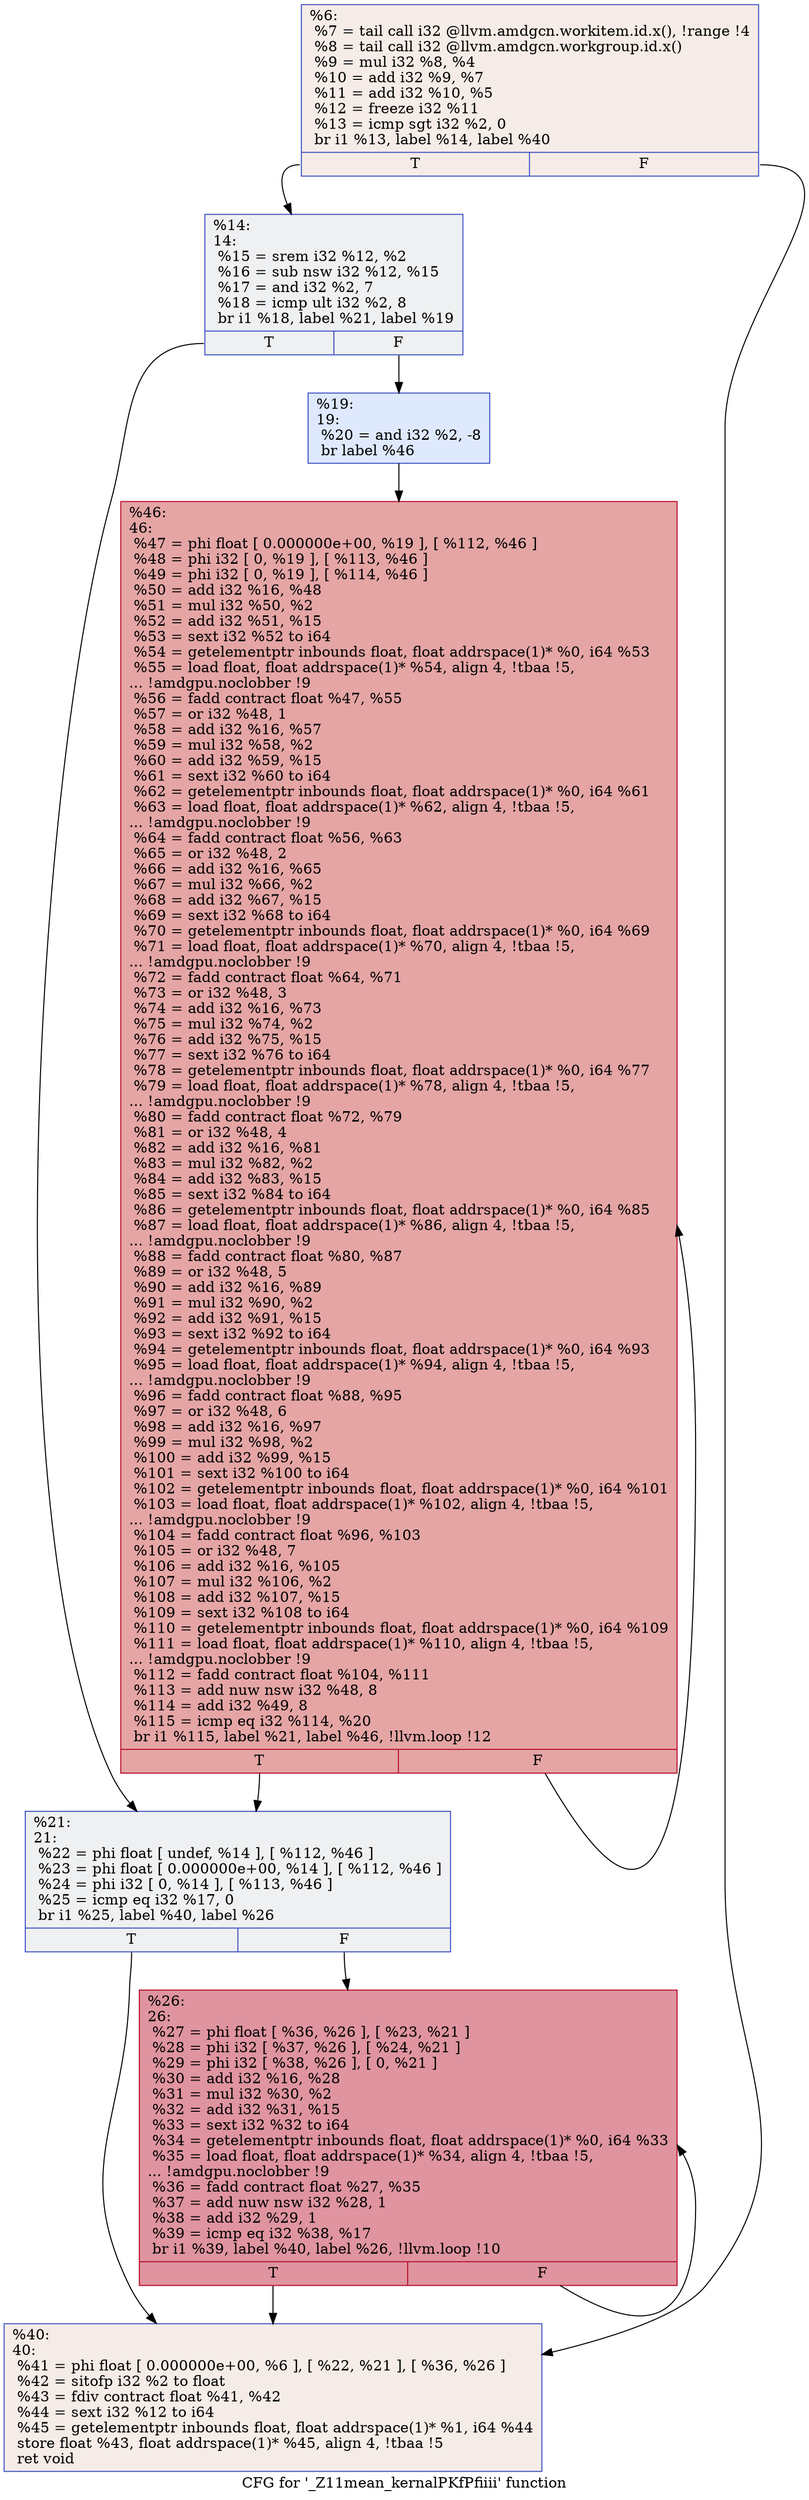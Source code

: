 digraph "CFG for '_Z11mean_kernalPKfPfiiii' function" {
	label="CFG for '_Z11mean_kernalPKfPfiiii' function";

	Node0x582ff30 [shape=record,color="#3d50c3ff", style=filled, fillcolor="#ead5c970",label="{%6:\l  %7 = tail call i32 @llvm.amdgcn.workitem.id.x(), !range !4\l  %8 = tail call i32 @llvm.amdgcn.workgroup.id.x()\l  %9 = mul i32 %8, %4\l  %10 = add i32 %9, %7\l  %11 = add i32 %10, %5\l  %12 = freeze i32 %11\l  %13 = icmp sgt i32 %2, 0\l  br i1 %13, label %14, label %40\l|{<s0>T|<s1>F}}"];
	Node0x582ff30:s0 -> Node0x582f160;
	Node0x582ff30:s1 -> Node0x5831800;
	Node0x582f160 [shape=record,color="#3d50c3ff", style=filled, fillcolor="#d9dce170",label="{%14:\l14:                                               \l  %15 = srem i32 %12, %2\l  %16 = sub nsw i32 %12, %15\l  %17 = and i32 %2, 7\l  %18 = icmp ult i32 %2, 8\l  br i1 %18, label %21, label %19\l|{<s0>T|<s1>F}}"];
	Node0x582f160:s0 -> Node0x5831c90;
	Node0x582f160:s1 -> Node0x5831ce0;
	Node0x5831ce0 [shape=record,color="#3d50c3ff", style=filled, fillcolor="#b5cdfa70",label="{%19:\l19:                                               \l  %20 = and i32 %2, -8\l  br label %46\l}"];
	Node0x5831ce0 -> Node0x5831eb0;
	Node0x5831c90 [shape=record,color="#3d50c3ff", style=filled, fillcolor="#d9dce170",label="{%21:\l21:                                               \l  %22 = phi float [ undef, %14 ], [ %112, %46 ]\l  %23 = phi float [ 0.000000e+00, %14 ], [ %112, %46 ]\l  %24 = phi i32 [ 0, %14 ], [ %113, %46 ]\l  %25 = icmp eq i32 %17, 0\l  br i1 %25, label %40, label %26\l|{<s0>T|<s1>F}}"];
	Node0x5831c90:s0 -> Node0x5831800;
	Node0x5831c90:s1 -> Node0x5833120;
	Node0x5833120 [shape=record,color="#b70d28ff", style=filled, fillcolor="#b70d2870",label="{%26:\l26:                                               \l  %27 = phi float [ %36, %26 ], [ %23, %21 ]\l  %28 = phi i32 [ %37, %26 ], [ %24, %21 ]\l  %29 = phi i32 [ %38, %26 ], [ 0, %21 ]\l  %30 = add i32 %16, %28\l  %31 = mul i32 %30, %2\l  %32 = add i32 %31, %15\l  %33 = sext i32 %32 to i64\l  %34 = getelementptr inbounds float, float addrspace(1)* %0, i64 %33\l  %35 = load float, float addrspace(1)* %34, align 4, !tbaa !5,\l... !amdgpu.noclobber !9\l  %36 = fadd contract float %27, %35\l  %37 = add nuw nsw i32 %28, 1\l  %38 = add i32 %29, 1\l  %39 = icmp eq i32 %38, %17\l  br i1 %39, label %40, label %26, !llvm.loop !10\l|{<s0>T|<s1>F}}"];
	Node0x5833120:s0 -> Node0x5831800;
	Node0x5833120:s1 -> Node0x5833120;
	Node0x5831800 [shape=record,color="#3d50c3ff", style=filled, fillcolor="#ead5c970",label="{%40:\l40:                                               \l  %41 = phi float [ 0.000000e+00, %6 ], [ %22, %21 ], [ %36, %26 ]\l  %42 = sitofp i32 %2 to float\l  %43 = fdiv contract float %41, %42\l  %44 = sext i32 %12 to i64\l  %45 = getelementptr inbounds float, float addrspace(1)* %1, i64 %44\l  store float %43, float addrspace(1)* %45, align 4, !tbaa !5\l  ret void\l}"];
	Node0x5831eb0 [shape=record,color="#b70d28ff", style=filled, fillcolor="#c5333470",label="{%46:\l46:                                               \l  %47 = phi float [ 0.000000e+00, %19 ], [ %112, %46 ]\l  %48 = phi i32 [ 0, %19 ], [ %113, %46 ]\l  %49 = phi i32 [ 0, %19 ], [ %114, %46 ]\l  %50 = add i32 %16, %48\l  %51 = mul i32 %50, %2\l  %52 = add i32 %51, %15\l  %53 = sext i32 %52 to i64\l  %54 = getelementptr inbounds float, float addrspace(1)* %0, i64 %53\l  %55 = load float, float addrspace(1)* %54, align 4, !tbaa !5,\l... !amdgpu.noclobber !9\l  %56 = fadd contract float %47, %55\l  %57 = or i32 %48, 1\l  %58 = add i32 %16, %57\l  %59 = mul i32 %58, %2\l  %60 = add i32 %59, %15\l  %61 = sext i32 %60 to i64\l  %62 = getelementptr inbounds float, float addrspace(1)* %0, i64 %61\l  %63 = load float, float addrspace(1)* %62, align 4, !tbaa !5,\l... !amdgpu.noclobber !9\l  %64 = fadd contract float %56, %63\l  %65 = or i32 %48, 2\l  %66 = add i32 %16, %65\l  %67 = mul i32 %66, %2\l  %68 = add i32 %67, %15\l  %69 = sext i32 %68 to i64\l  %70 = getelementptr inbounds float, float addrspace(1)* %0, i64 %69\l  %71 = load float, float addrspace(1)* %70, align 4, !tbaa !5,\l... !amdgpu.noclobber !9\l  %72 = fadd contract float %64, %71\l  %73 = or i32 %48, 3\l  %74 = add i32 %16, %73\l  %75 = mul i32 %74, %2\l  %76 = add i32 %75, %15\l  %77 = sext i32 %76 to i64\l  %78 = getelementptr inbounds float, float addrspace(1)* %0, i64 %77\l  %79 = load float, float addrspace(1)* %78, align 4, !tbaa !5,\l... !amdgpu.noclobber !9\l  %80 = fadd contract float %72, %79\l  %81 = or i32 %48, 4\l  %82 = add i32 %16, %81\l  %83 = mul i32 %82, %2\l  %84 = add i32 %83, %15\l  %85 = sext i32 %84 to i64\l  %86 = getelementptr inbounds float, float addrspace(1)* %0, i64 %85\l  %87 = load float, float addrspace(1)* %86, align 4, !tbaa !5,\l... !amdgpu.noclobber !9\l  %88 = fadd contract float %80, %87\l  %89 = or i32 %48, 5\l  %90 = add i32 %16, %89\l  %91 = mul i32 %90, %2\l  %92 = add i32 %91, %15\l  %93 = sext i32 %92 to i64\l  %94 = getelementptr inbounds float, float addrspace(1)* %0, i64 %93\l  %95 = load float, float addrspace(1)* %94, align 4, !tbaa !5,\l... !amdgpu.noclobber !9\l  %96 = fadd contract float %88, %95\l  %97 = or i32 %48, 6\l  %98 = add i32 %16, %97\l  %99 = mul i32 %98, %2\l  %100 = add i32 %99, %15\l  %101 = sext i32 %100 to i64\l  %102 = getelementptr inbounds float, float addrspace(1)* %0, i64 %101\l  %103 = load float, float addrspace(1)* %102, align 4, !tbaa !5,\l... !amdgpu.noclobber !9\l  %104 = fadd contract float %96, %103\l  %105 = or i32 %48, 7\l  %106 = add i32 %16, %105\l  %107 = mul i32 %106, %2\l  %108 = add i32 %107, %15\l  %109 = sext i32 %108 to i64\l  %110 = getelementptr inbounds float, float addrspace(1)* %0, i64 %109\l  %111 = load float, float addrspace(1)* %110, align 4, !tbaa !5,\l... !amdgpu.noclobber !9\l  %112 = fadd contract float %104, %111\l  %113 = add nuw nsw i32 %48, 8\l  %114 = add i32 %49, 8\l  %115 = icmp eq i32 %114, %20\l  br i1 %115, label %21, label %46, !llvm.loop !12\l|{<s0>T|<s1>F}}"];
	Node0x5831eb0:s0 -> Node0x5831c90;
	Node0x5831eb0:s1 -> Node0x5831eb0;
}
